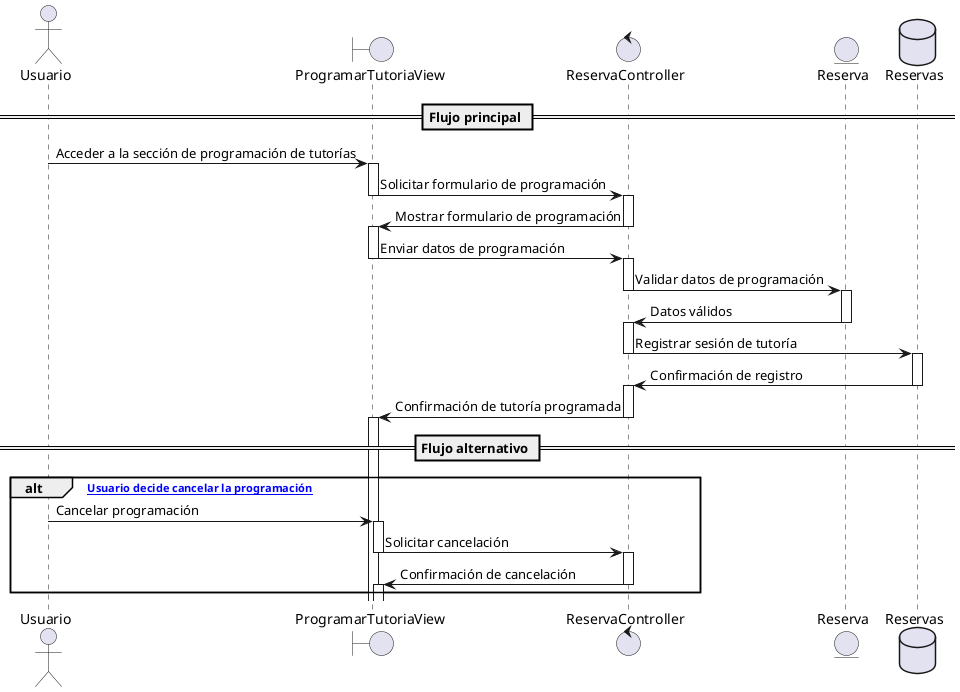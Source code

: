 @startuml
actor Usuario
boundary "ProgramarTutoriaView" as View
control "ReservaController" as Controller
entity "Reserva" as Tutoria
database "Reservas" as Repository

== Flujo principal ==
Usuario -> View --++: Acceder a la sección de programación de tutorías
View -> Controller --++: Solicitar formulario de programación
Controller -> View --++: Mostrar formulario de programación
View -> Controller --++: Enviar datos de programación
Controller -> Tutoria --++: Validar datos de programación
Tutoria -> Controller --++: Datos válidos
Controller -> Repository --++: Registrar sesión de tutoría
Repository -> Controller --++: Confirmación de registro
Controller -> View --++: Confirmación de tutoría programada

== Flujo alternativo ==
alt [U Usuario decide cancelar la programación]
    Usuario -> View --++: Cancelar programación
    View -> Controller --++: Solicitar cancelación
    Controller -> View --++: Confirmación de cancelación
end
@enduml
